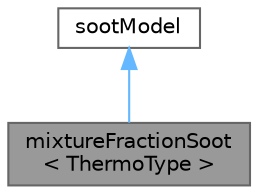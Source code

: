 digraph "mixtureFractionSoot&lt; ThermoType &gt;"
{
 // LATEX_PDF_SIZE
  bgcolor="transparent";
  edge [fontname=Helvetica,fontsize=10,labelfontname=Helvetica,labelfontsize=10];
  node [fontname=Helvetica,fontsize=10,shape=box,height=0.2,width=0.4];
  Node1 [id="Node000001",label="mixtureFractionSoot\l\< ThermoType \>",height=0.2,width=0.4,color="gray40", fillcolor="grey60", style="filled", fontcolor="black",tooltip="This soot model is purely an state model. The amount of soot produced is determined by a single step ..."];
  Node2 -> Node1 [id="edge1_Node000001_Node000002",dir="back",color="steelblue1",style="solid",tooltip=" "];
  Node2 [id="Node000002",label="sootModel",height=0.2,width=0.4,color="gray40", fillcolor="white", style="filled",URL="$classFoam_1_1radiation_1_1sootModel.html",tooltip="Base class for soor models."];
}
